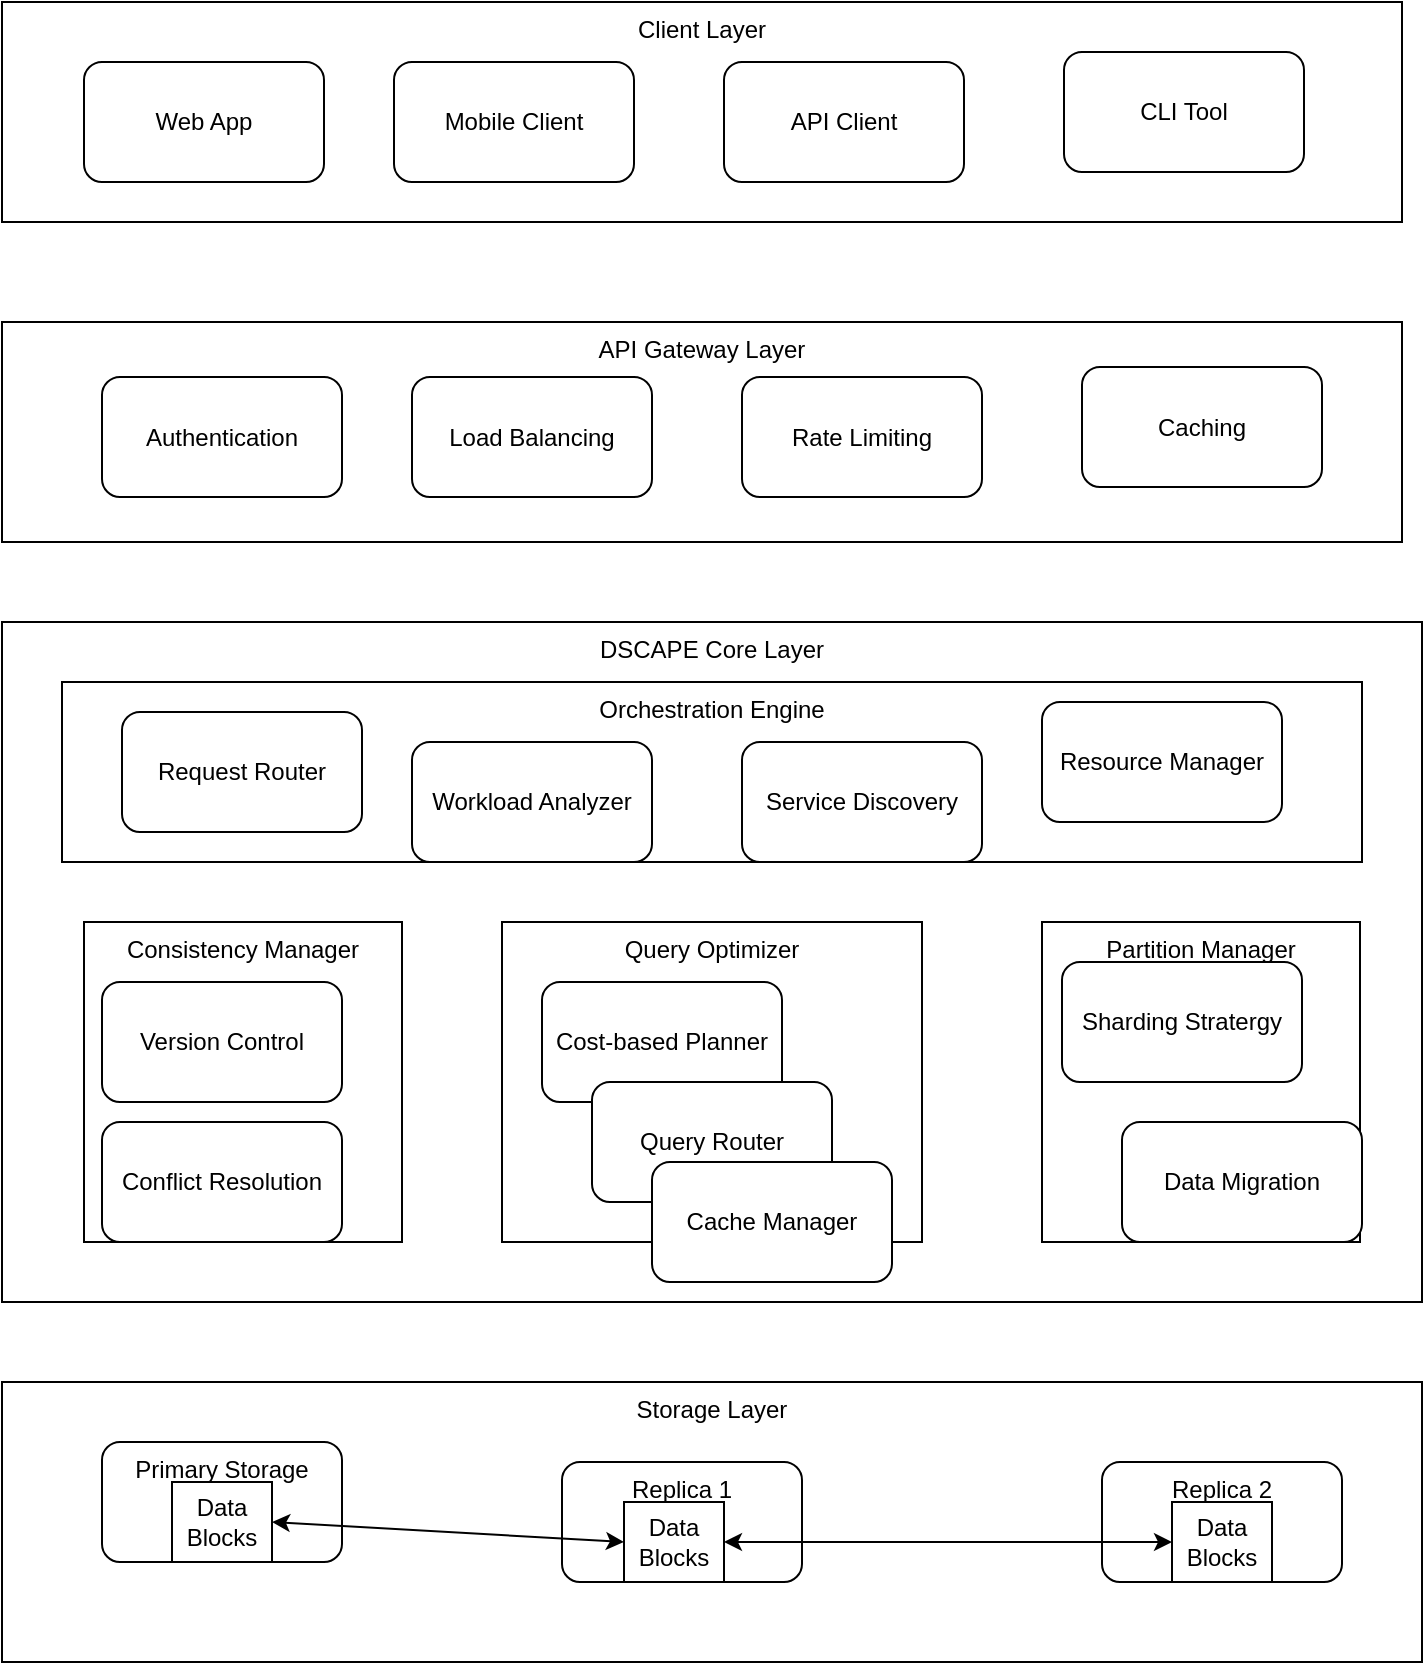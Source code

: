 <mxfile version="26.0.11">
  <diagram name="Page-1" id="QC02r56veLsKFBvLP0nR">
    <mxGraphModel dx="1336" dy="708" grid="1" gridSize="10" guides="1" tooltips="1" connect="1" arrows="1" fold="1" page="1" pageScale="1" pageWidth="850" pageHeight="1100" math="0" shadow="0">
      <root>
        <mxCell id="0" />
        <mxCell id="1" parent="0" />
        <mxCell id="WyXnQKl_5n0sE6Io4rbe-1" value="&lt;font&gt;Client Layer&lt;/font&gt;" style="rounded=0;whiteSpace=wrap;html=1;verticalAlign=top;" vertex="1" parent="1">
          <mxGeometry x="120" y="30" width="700" height="110" as="geometry" />
        </mxCell>
        <mxCell id="WyXnQKl_5n0sE6Io4rbe-2" value="API Gateway Layer" style="rounded=0;whiteSpace=wrap;html=1;verticalAlign=top;" vertex="1" parent="1">
          <mxGeometry x="120" y="190" width="700" height="110" as="geometry" />
        </mxCell>
        <mxCell id="WyXnQKl_5n0sE6Io4rbe-3" value="DSCAPE Core Layer" style="rounded=0;whiteSpace=wrap;html=1;verticalAlign=top;" vertex="1" parent="1">
          <mxGeometry x="120" y="340" width="710" height="340" as="geometry" />
        </mxCell>
        <mxCell id="WyXnQKl_5n0sE6Io4rbe-4" value="Storage Layer" style="rounded=0;whiteSpace=wrap;html=1;verticalAlign=top;" vertex="1" parent="1">
          <mxGeometry x="120" y="720" width="710" height="140" as="geometry" />
        </mxCell>
        <mxCell id="WyXnQKl_5n0sE6Io4rbe-5" value="Web App" style="rounded=1;whiteSpace=wrap;html=1;" vertex="1" parent="1">
          <mxGeometry x="161" y="60" width="120" height="60" as="geometry" />
        </mxCell>
        <mxCell id="WyXnQKl_5n0sE6Io4rbe-6" value="Mobile Client" style="rounded=1;whiteSpace=wrap;html=1;" vertex="1" parent="1">
          <mxGeometry x="316" y="60" width="120" height="60" as="geometry" />
        </mxCell>
        <mxCell id="WyXnQKl_5n0sE6Io4rbe-7" value="API Client" style="rounded=1;whiteSpace=wrap;html=1;" vertex="1" parent="1">
          <mxGeometry x="481" y="60" width="120" height="60" as="geometry" />
        </mxCell>
        <mxCell id="WyXnQKl_5n0sE6Io4rbe-8" value="CLI Tool" style="rounded=1;whiteSpace=wrap;html=1;" vertex="1" parent="1">
          <mxGeometry x="651" y="55" width="120" height="60" as="geometry" />
        </mxCell>
        <mxCell id="WyXnQKl_5n0sE6Io4rbe-9" value="Authentication" style="rounded=1;whiteSpace=wrap;html=1;" vertex="1" parent="1">
          <mxGeometry x="170" y="217.5" width="120" height="60" as="geometry" />
        </mxCell>
        <mxCell id="WyXnQKl_5n0sE6Io4rbe-10" value="Load Balancing" style="rounded=1;whiteSpace=wrap;html=1;" vertex="1" parent="1">
          <mxGeometry x="325" y="217.5" width="120" height="60" as="geometry" />
        </mxCell>
        <mxCell id="WyXnQKl_5n0sE6Io4rbe-11" value="Rate Limiting" style="rounded=1;whiteSpace=wrap;html=1;" vertex="1" parent="1">
          <mxGeometry x="490" y="217.5" width="120" height="60" as="geometry" />
        </mxCell>
        <mxCell id="WyXnQKl_5n0sE6Io4rbe-12" value="Caching" style="rounded=1;whiteSpace=wrap;html=1;" vertex="1" parent="1">
          <mxGeometry x="660" y="212.5" width="120" height="60" as="geometry" />
        </mxCell>
        <mxCell id="WyXnQKl_5n0sE6Io4rbe-13" value="Orchestration Engine" style="rounded=0;whiteSpace=wrap;html=1;verticalAlign=top;" vertex="1" parent="1">
          <mxGeometry x="150" y="370" width="650" height="90" as="geometry" />
        </mxCell>
        <mxCell id="WyXnQKl_5n0sE6Io4rbe-14" value="Request Router" style="rounded=1;whiteSpace=wrap;html=1;" vertex="1" parent="1">
          <mxGeometry x="180" y="385" width="120" height="60" as="geometry" />
        </mxCell>
        <mxCell id="WyXnQKl_5n0sE6Io4rbe-15" value="Workload Analyzer" style="rounded=1;whiteSpace=wrap;html=1;" vertex="1" parent="1">
          <mxGeometry x="325" y="400" width="120" height="60" as="geometry" />
        </mxCell>
        <mxCell id="WyXnQKl_5n0sE6Io4rbe-16" value="Service Discovery" style="rounded=1;whiteSpace=wrap;html=1;" vertex="1" parent="1">
          <mxGeometry x="490" y="400" width="120" height="60" as="geometry" />
        </mxCell>
        <mxCell id="WyXnQKl_5n0sE6Io4rbe-17" value="Resource Manager" style="rounded=1;whiteSpace=wrap;html=1;" vertex="1" parent="1">
          <mxGeometry x="640" y="380" width="120" height="60" as="geometry" />
        </mxCell>
        <mxCell id="WyXnQKl_5n0sE6Io4rbe-18" value="Consistency Manager" style="rounded=0;whiteSpace=wrap;html=1;verticalAlign=top;" vertex="1" parent="1">
          <mxGeometry x="161" y="490" width="159" height="160" as="geometry" />
        </mxCell>
        <mxCell id="WyXnQKl_5n0sE6Io4rbe-19" value="Query Optimizer" style="rounded=0;whiteSpace=wrap;html=1;verticalAlign=top;" vertex="1" parent="1">
          <mxGeometry x="370" y="490" width="210" height="160" as="geometry" />
        </mxCell>
        <mxCell id="WyXnQKl_5n0sE6Io4rbe-20" value="Partition Manager" style="rounded=0;whiteSpace=wrap;html=1;verticalAlign=top;" vertex="1" parent="1">
          <mxGeometry x="640" y="490" width="159" height="160" as="geometry" />
        </mxCell>
        <mxCell id="WyXnQKl_5n0sE6Io4rbe-22" value="Version Control" style="rounded=1;whiteSpace=wrap;html=1;" vertex="1" parent="1">
          <mxGeometry x="170" y="520" width="120" height="60" as="geometry" />
        </mxCell>
        <mxCell id="WyXnQKl_5n0sE6Io4rbe-23" value="Conflict Resolution" style="rounded=1;whiteSpace=wrap;html=1;" vertex="1" parent="1">
          <mxGeometry x="170" y="590" width="120" height="60" as="geometry" />
        </mxCell>
        <mxCell id="WyXnQKl_5n0sE6Io4rbe-24" value="Cost-based Planner" style="rounded=1;whiteSpace=wrap;html=1;" vertex="1" parent="1">
          <mxGeometry x="390" y="520" width="120" height="60" as="geometry" />
        </mxCell>
        <mxCell id="WyXnQKl_5n0sE6Io4rbe-25" value="Query Router" style="rounded=1;whiteSpace=wrap;html=1;" vertex="1" parent="1">
          <mxGeometry x="415" y="570" width="120" height="60" as="geometry" />
        </mxCell>
        <mxCell id="WyXnQKl_5n0sE6Io4rbe-26" value="Cache Manager" style="rounded=1;whiteSpace=wrap;html=1;" vertex="1" parent="1">
          <mxGeometry x="445" y="610" width="120" height="60" as="geometry" />
        </mxCell>
        <mxCell id="WyXnQKl_5n0sE6Io4rbe-27" value="Sharding Stratergy" style="rounded=1;whiteSpace=wrap;html=1;" vertex="1" parent="1">
          <mxGeometry x="650" y="510" width="120" height="60" as="geometry" />
        </mxCell>
        <mxCell id="WyXnQKl_5n0sE6Io4rbe-28" value="Data Migration" style="rounded=1;whiteSpace=wrap;html=1;" vertex="1" parent="1">
          <mxGeometry x="680" y="590" width="120" height="60" as="geometry" />
        </mxCell>
        <mxCell id="WyXnQKl_5n0sE6Io4rbe-29" value="Primary Storage" style="rounded=1;whiteSpace=wrap;html=1;verticalAlign=top;" vertex="1" parent="1">
          <mxGeometry x="170" y="750" width="120" height="60" as="geometry" />
        </mxCell>
        <mxCell id="WyXnQKl_5n0sE6Io4rbe-30" value="Replica 1" style="rounded=1;whiteSpace=wrap;html=1;verticalAlign=top;" vertex="1" parent="1">
          <mxGeometry x="400" y="760" width="120" height="60" as="geometry" />
        </mxCell>
        <mxCell id="WyXnQKl_5n0sE6Io4rbe-31" value="Replica 2" style="rounded=1;whiteSpace=wrap;html=1;verticalAlign=top;" vertex="1" parent="1">
          <mxGeometry x="670" y="760" width="120" height="60" as="geometry" />
        </mxCell>
        <mxCell id="WyXnQKl_5n0sE6Io4rbe-36" style="rounded=0;orthogonalLoop=1;jettySize=auto;html=1;exitX=1;exitY=0.5;exitDx=0;exitDy=0;entryX=0;entryY=0.5;entryDx=0;entryDy=0;startArrow=classic;startFill=1;" edge="1" parent="1" source="WyXnQKl_5n0sE6Io4rbe-32" target="WyXnQKl_5n0sE6Io4rbe-33">
          <mxGeometry relative="1" as="geometry" />
        </mxCell>
        <mxCell id="WyXnQKl_5n0sE6Io4rbe-32" value="Data Blocks" style="rounded=0;whiteSpace=wrap;html=1;" vertex="1" parent="1">
          <mxGeometry x="205" y="770" width="50" height="40" as="geometry" />
        </mxCell>
        <mxCell id="WyXnQKl_5n0sE6Io4rbe-37" style="rounded=0;orthogonalLoop=1;jettySize=auto;html=1;exitX=1;exitY=0.5;exitDx=0;exitDy=0;entryX=0;entryY=0.5;entryDx=0;entryDy=0;startArrow=classic;startFill=1;" edge="1" parent="1" source="WyXnQKl_5n0sE6Io4rbe-33" target="WyXnQKl_5n0sE6Io4rbe-34">
          <mxGeometry relative="1" as="geometry" />
        </mxCell>
        <mxCell id="WyXnQKl_5n0sE6Io4rbe-33" value="Data Blocks" style="rounded=0;whiteSpace=wrap;html=1;" vertex="1" parent="1">
          <mxGeometry x="431" y="780" width="50" height="40" as="geometry" />
        </mxCell>
        <mxCell id="WyXnQKl_5n0sE6Io4rbe-34" value="Data Blocks" style="rounded=0;whiteSpace=wrap;html=1;" vertex="1" parent="1">
          <mxGeometry x="705" y="780" width="50" height="40" as="geometry" />
        </mxCell>
      </root>
    </mxGraphModel>
  </diagram>
</mxfile>
